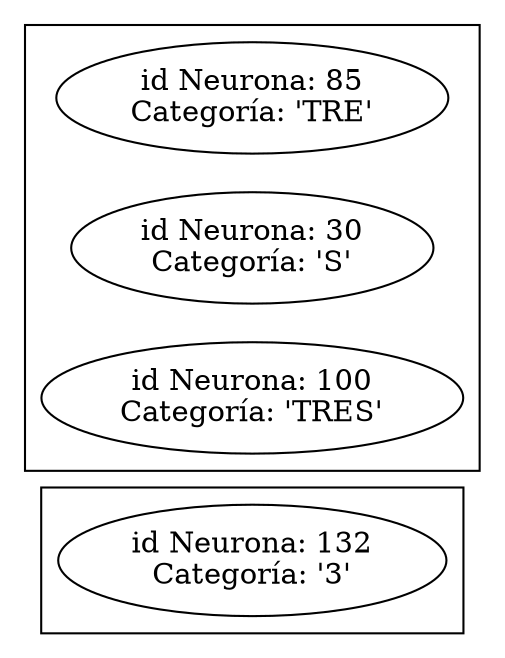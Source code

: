 graph net_neuron{
rankdir=LR;
subgraph cluster_0{ }
subgraph cluster_1{ }
subgraph cluster_2{ }
subgraph cluster_3{ "item132" [label=  "id Neurona: 132\nCategor&iacute;a: '3'"];
}
subgraph cluster_4{ }
subgraph cluster_5{ }
subgraph cluster_6{ }
subgraph cluster_7{ }
subgraph cluster_8{ }
subgraph cluster_9{ }
subgraph cluster_10{ }
subgraph cluster_11{ }
subgraph cluster_12{ }
subgraph cluster_13{ }
subgraph cluster_14{ }
subgraph cluster_15{ }
subgraph cluster_16{ }
subgraph cluster_17{ }
subgraph cluster_18{ }
subgraph cluster_19{ }
subgraph cluster_20{ }
subgraph cluster_21{ }
subgraph cluster_22{ }
subgraph cluster_23{ }
subgraph cluster_24{ }
subgraph cluster_25{ }
subgraph cluster_26{ }
subgraph cluster_27{ }
subgraph cluster_28{ }
subgraph cluster_29{ }
subgraph cluster_30{ }
subgraph cluster_31{ }
subgraph cluster_32{ }
subgraph cluster_33{ }
subgraph cluster_34{ }
subgraph cluster_35{ }
subgraph cluster_36{ }
subgraph cluster_37{ }
subgraph cluster_38{ }
subgraph cluster_39{ }
subgraph cluster_40{ }
subgraph cluster_41{ }
subgraph cluster_42{ }
subgraph cluster_43{ }
subgraph cluster_44{ }
subgraph cluster_45{ }
subgraph cluster_46{ }
subgraph cluster_47{ }
subgraph cluster_48{ }
subgraph cluster_49{ }
subgraph cluster_50{ }
subgraph cluster_51{ }
subgraph cluster_52{ }
subgraph cluster_53{ }
subgraph cluster_54{ }
subgraph cluster_55{ }
subgraph cluster_56{ }
subgraph cluster_57{ }
subgraph cluster_58{ }
subgraph cluster_59{ }
subgraph cluster_60{ }
subgraph cluster_61{ }
subgraph cluster_62{ }
subgraph cluster_63{ }
subgraph cluster_64{ }
subgraph cluster_65{ }
subgraph cluster_66{ }
subgraph cluster_67{ }
subgraph cluster_68{ }
subgraph cluster_69{ }
subgraph cluster_70{ }
subgraph cluster_71{ }
subgraph cluster_72{ }
subgraph cluster_73{ }
subgraph cluster_74{ }
subgraph cluster_75{ }
subgraph cluster_76{ }
subgraph cluster_77{ }
subgraph cluster_78{ }
subgraph cluster_79{ }
subgraph cluster_80{ }
subgraph cluster_81{ }
subgraph cluster_82{ }
subgraph cluster_83{ }
subgraph cluster_84{ }
subgraph cluster_85{ }
subgraph cluster_86{ "item86TRE" [label=  "id Neurona: 85\nCategor&iacute;a: 'TRE'"];
"item86S" [label=  "id Neurona: 30\nCategor&iacute;a: 'S'"];
"item100" [label=  "id Neurona: 100\nCategor&iacute;a: 'TRES'"];
}
subgraph cluster_87{ }
subgraph cluster_88{ }
subgraph cluster_89{ }
subgraph cluster_90{ }
subgraph cluster_91{ }
subgraph cluster_92{ }
subgraph cluster_93{ }
subgraph cluster_94{ }
subgraph cluster_95{ }
subgraph cluster_96{ }
subgraph cluster_97{ }
subgraph cluster_98{ }
subgraph cluster_99{ }
subgraph cluster_100{ }
subgraph cluster_101{ }
subgraph cluster_102{ }
subgraph cluster_103{ }
subgraph cluster_104{ }

}
